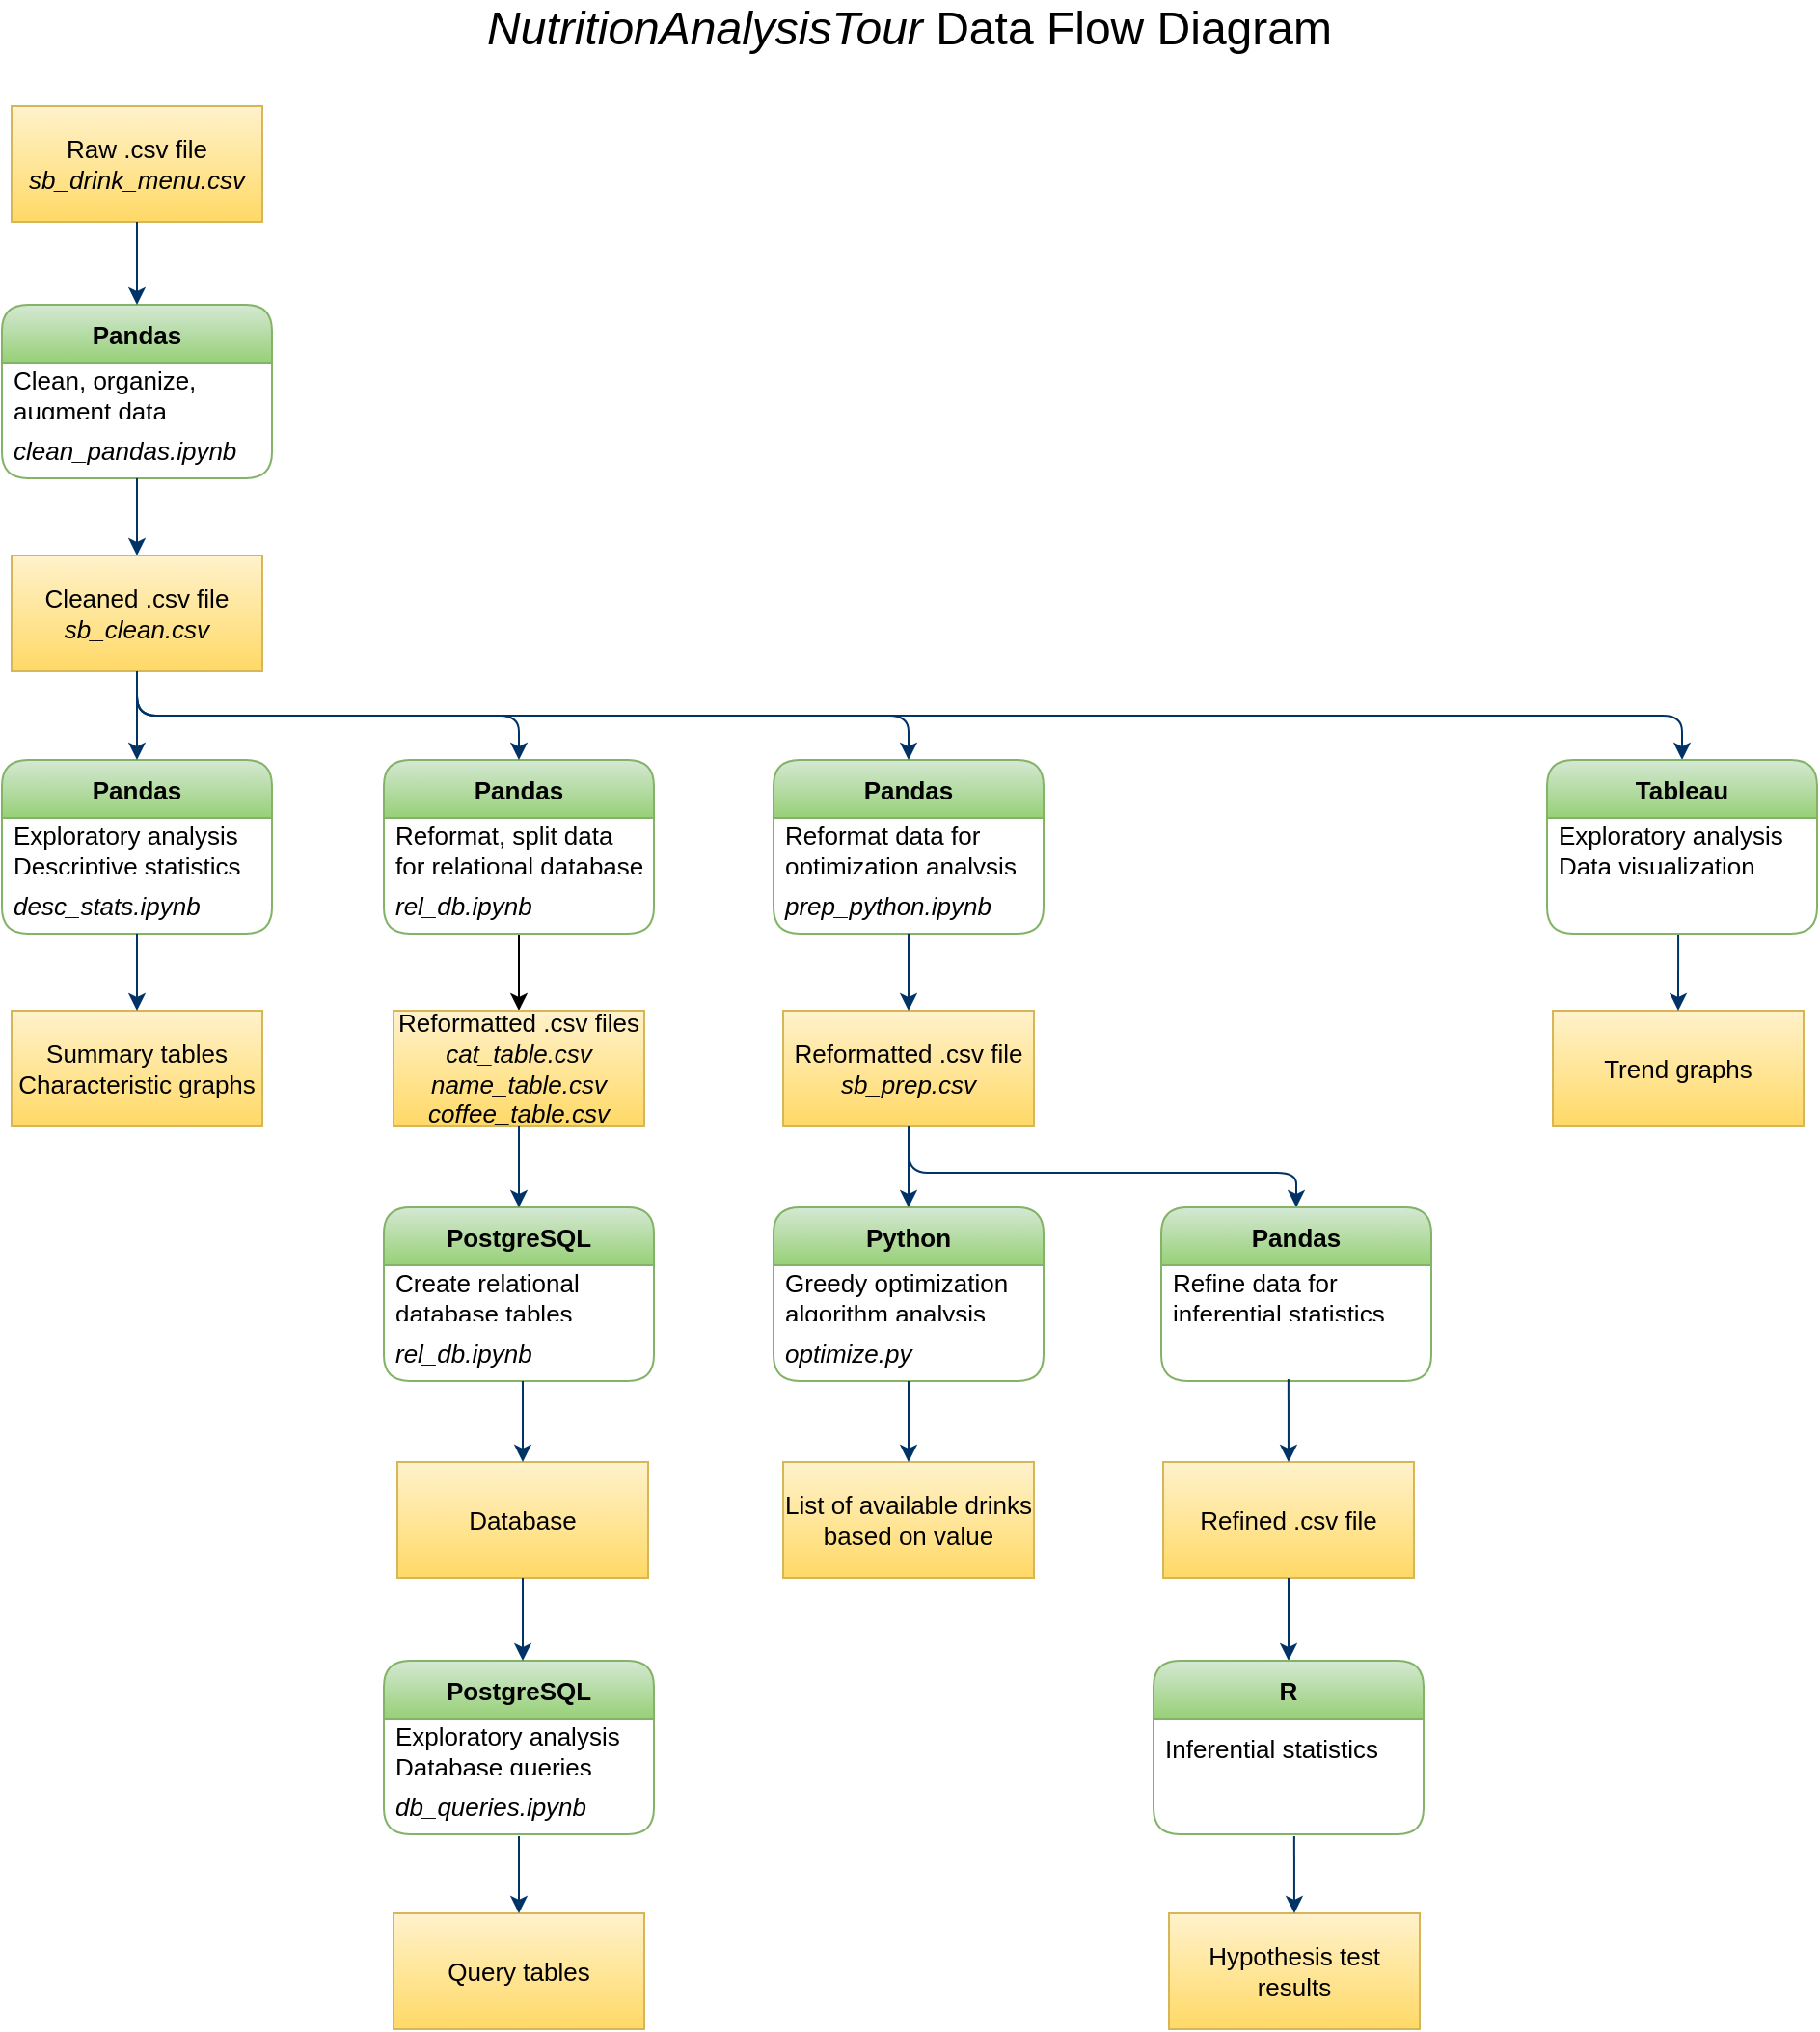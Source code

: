 <mxfile version="16.5.1" type="device"><diagram id="6a731a19-8d31-9384-78a2-239565b7b9f0" name="Page-1"><mxGraphModel dx="1088" dy="851" grid="0" gridSize="10" guides="1" tooltips="1" connect="1" arrows="1" fold="1" page="0" pageScale="1" pageWidth="1169" pageHeight="827" background="none" math="0" shadow="0"><root><mxCell id="0"/><mxCell id="1" parent="0"/><mxCell id="Or5nF12g7X_xzLK2KK7q-60" value="Pandas" style="swimlane;fontStyle=1;childLayout=stackLayout;horizontal=1;startSize=30;horizontalStack=0;resizeParent=1;resizeParentMax=0;resizeLast=0;collapsible=1;marginBottom=0;rounded=1;swimlaneLine=1;glass=0;sketch=0;fillColor=#d5e8d4;strokeColor=#82b366;gradientColor=#97d077;fontSize=13;" parent="1" vertex="1"><mxGeometry x="40" y="173" width="140" height="90" as="geometry"/></mxCell><mxCell id="Or5nF12g7X_xzLK2KK7q-61" value="Clean, organize, &#10;augment data" style="text;strokeColor=none;fillColor=none;align=left;verticalAlign=middle;spacingLeft=4;spacingRight=4;overflow=hidden;points=[[0,0.5],[1,0.5]];portConstraint=eastwest;rotatable=0;fontSize=13;" parent="Or5nF12g7X_xzLK2KK7q-60" vertex="1"><mxGeometry y="30" width="140" height="30" as="geometry"/></mxCell><mxCell id="Or5nF12g7X_xzLK2KK7q-62" value="clean_pandas.ipynb" style="text;strokeColor=none;fillColor=none;align=left;verticalAlign=middle;spacingLeft=4;spacingRight=4;overflow=hidden;points=[[0,0.5],[1,0.5]];portConstraint=eastwest;rotatable=0;fontStyle=2;fontSize=13;" parent="Or5nF12g7X_xzLK2KK7q-60" vertex="1"><mxGeometry y="60" width="140" height="30" as="geometry"/></mxCell><mxCell id="Or5nF12g7X_xzLK2KK7q-66" value="Raw .csv file&lt;br style=&quot;font-size: 13px;&quot;&gt;&lt;i style=&quot;font-size: 13px;&quot;&gt;sb_drink_menu.csv&lt;/i&gt;" style="rounded=0;whiteSpace=wrap;html=1;fontFamily=Helvetica;fontSize=13;align=center;strokeColor=#d6b656;fillColor=#fff2cc;gradientColor=#ffd966;" parent="1" vertex="1"><mxGeometry x="45" y="70" width="130" height="60" as="geometry"/></mxCell><mxCell id="Or5nF12g7X_xzLK2KK7q-67" value="" style="elbow=horizontal;fontStyle=1;strokeColor=#003366;strokeWidth=1;html=1;fontSize=13;exitX=0.5;exitY=1;exitDx=0;exitDy=0;entryX=0.5;entryY=0;entryDx=0;entryDy=0;" parent="1" source="Or5nF12g7X_xzLK2KK7q-66" target="Or5nF12g7X_xzLK2KK7q-60" edge="1"><mxGeometry x="-785" y="55" width="100" height="100" as="geometry"><mxPoint x="185" y="120" as="sourcePoint"/><mxPoint x="96.429" y="180" as="targetPoint"/></mxGeometry></mxCell><mxCell id="Or5nF12g7X_xzLK2KK7q-69" value="Pandas" style="swimlane;fontStyle=1;childLayout=stackLayout;horizontal=1;startSize=30;horizontalStack=0;resizeParent=1;resizeParentMax=0;resizeLast=0;collapsible=1;marginBottom=0;rounded=1;swimlaneLine=1;glass=0;sketch=0;fillColor=#d5e8d4;strokeColor=#82b366;gradientColor=#97d077;fontSize=13;" parent="1" vertex="1"><mxGeometry x="40" y="409" width="140" height="90" as="geometry"/></mxCell><mxCell id="Or5nF12g7X_xzLK2KK7q-70" value="Exploratory analysis&#10;Descriptive statistics" style="text;strokeColor=none;fillColor=none;align=left;verticalAlign=middle;spacingLeft=4;spacingRight=4;overflow=hidden;points=[[0,0.5],[1,0.5]];portConstraint=eastwest;rotatable=0;fontSize=13;" parent="Or5nF12g7X_xzLK2KK7q-69" vertex="1"><mxGeometry y="30" width="140" height="30" as="geometry"/></mxCell><mxCell id="Or5nF12g7X_xzLK2KK7q-71" value="desc_stats.ipynb" style="text;strokeColor=none;fillColor=none;align=left;verticalAlign=middle;spacingLeft=4;spacingRight=4;overflow=hidden;points=[[0,0.5],[1,0.5]];portConstraint=eastwest;rotatable=0;fontStyle=2;fontSize=13;" parent="Or5nF12g7X_xzLK2KK7q-69" vertex="1"><mxGeometry y="60" width="140" height="30" as="geometry"/></mxCell><mxCell id="ZaDNaHJFlnCiSKHPa7WQ-8" value="" style="edgeStyle=orthogonalEdgeStyle;rounded=0;orthogonalLoop=1;jettySize=auto;html=1;fontSize=13;" parent="1" source="Or5nF12g7X_xzLK2KK7q-72" target="Or5nF12g7X_xzLK2KK7q-89" edge="1"><mxGeometry relative="1" as="geometry"/></mxCell><mxCell id="Or5nF12g7X_xzLK2KK7q-72" value="Pandas" style="swimlane;fontStyle=1;childLayout=stackLayout;horizontal=1;startSize=30;horizontalStack=0;resizeParent=1;resizeParentMax=0;resizeLast=0;collapsible=1;marginBottom=0;rounded=1;swimlaneLine=1;glass=0;sketch=0;fillColor=#d5e8d4;gradientColor=#97d077;strokeColor=#82b366;fontSize=13;" parent="1" vertex="1"><mxGeometry x="238" y="409" width="140" height="90" as="geometry"/></mxCell><mxCell id="Or5nF12g7X_xzLK2KK7q-73" value="Reformat, split data &#10;for relational database" style="text;strokeColor=none;fillColor=none;align=left;verticalAlign=middle;spacingLeft=4;spacingRight=4;overflow=hidden;points=[[0,0.5],[1,0.5]];portConstraint=eastwest;rotatable=0;fontSize=13;" parent="Or5nF12g7X_xzLK2KK7q-72" vertex="1"><mxGeometry y="30" width="140" height="30" as="geometry"/></mxCell><mxCell id="Or5nF12g7X_xzLK2KK7q-74" value="rel_db.ipynb" style="text;strokeColor=none;fillColor=none;align=left;verticalAlign=middle;spacingLeft=4;spacingRight=4;overflow=hidden;points=[[0,0.5],[1,0.5]];portConstraint=eastwest;rotatable=0;fontStyle=2;fontSize=13;" parent="Or5nF12g7X_xzLK2KK7q-72" vertex="1"><mxGeometry y="60" width="140" height="30" as="geometry"/></mxCell><mxCell id="Or5nF12g7X_xzLK2KK7q-75" value="PostgreSQL" style="swimlane;fontStyle=1;childLayout=stackLayout;horizontal=1;startSize=30;horizontalStack=0;resizeParent=1;resizeParentMax=0;resizeLast=0;collapsible=1;marginBottom=0;rounded=1;swimlaneLine=1;glass=0;sketch=0;fillColor=#d5e8d4;gradientColor=#97d077;strokeColor=#82b366;fontSize=13;" parent="1" vertex="1"><mxGeometry x="238" y="641" width="140" height="90" as="geometry"/></mxCell><mxCell id="Or5nF12g7X_xzLK2KK7q-76" value="Create relational&#10;database tables" style="text;strokeColor=none;fillColor=none;align=left;verticalAlign=middle;spacingLeft=4;spacingRight=4;overflow=hidden;points=[[0,0.5],[1,0.5]];portConstraint=eastwest;rotatable=0;fontSize=13;" parent="Or5nF12g7X_xzLK2KK7q-75" vertex="1"><mxGeometry y="30" width="140" height="30" as="geometry"/></mxCell><mxCell id="Or5nF12g7X_xzLK2KK7q-77" value="rel_db.ipynb" style="text;strokeColor=none;fillColor=none;align=left;verticalAlign=middle;spacingLeft=4;spacingRight=4;overflow=hidden;points=[[0,0.5],[1,0.5]];portConstraint=eastwest;rotatable=0;fontStyle=2;fontSize=13;" parent="Or5nF12g7X_xzLK2KK7q-75" vertex="1"><mxGeometry y="60" width="140" height="30" as="geometry"/></mxCell><mxCell id="Or5nF12g7X_xzLK2KK7q-78" value="PostgreSQL" style="swimlane;fontStyle=1;childLayout=stackLayout;horizontal=1;startSize=30;horizontalStack=0;resizeParent=1;resizeParentMax=0;resizeLast=0;collapsible=1;marginBottom=0;rounded=1;swimlaneLine=1;glass=0;sketch=0;fillColor=#d5e8d4;gradientColor=#97d077;strokeColor=#82b366;fontSize=13;" parent="1" vertex="1"><mxGeometry x="238" y="876" width="140" height="90" as="geometry"/></mxCell><mxCell id="Or5nF12g7X_xzLK2KK7q-79" value="Exploratory analysis&#10;Database queries" style="text;strokeColor=none;fillColor=none;align=left;verticalAlign=middle;spacingLeft=4;spacingRight=4;overflow=hidden;points=[[0,0.5],[1,0.5]];portConstraint=eastwest;rotatable=0;fontSize=13;" parent="Or5nF12g7X_xzLK2KK7q-78" vertex="1"><mxGeometry y="30" width="140" height="30" as="geometry"/></mxCell><mxCell id="Or5nF12g7X_xzLK2KK7q-80" value="db_queries.ipynb" style="text;strokeColor=none;fillColor=none;align=left;verticalAlign=middle;spacingLeft=4;spacingRight=4;overflow=hidden;points=[[0,0.5],[1,0.5]];portConstraint=eastwest;rotatable=0;fontStyle=2;fontSize=13;" parent="Or5nF12g7X_xzLK2KK7q-78" vertex="1"><mxGeometry y="60" width="140" height="30" as="geometry"/></mxCell><mxCell id="Or5nF12g7X_xzLK2KK7q-81" value="Pandas" style="swimlane;fontStyle=1;childLayout=stackLayout;horizontal=1;startSize=30;horizontalStack=0;resizeParent=1;resizeParentMax=0;resizeLast=0;collapsible=1;marginBottom=0;rounded=1;swimlaneLine=1;glass=0;sketch=0;fillColor=#d5e8d4;gradientColor=#97d077;strokeColor=#82b366;fontSize=13;" parent="1" vertex="1"><mxGeometry x="440" y="409" width="140" height="90" as="geometry"/></mxCell><mxCell id="Or5nF12g7X_xzLK2KK7q-82" value="Reformat data for &#10;optimization analysis" style="text;strokeColor=none;fillColor=none;align=left;verticalAlign=middle;spacingLeft=4;spacingRight=4;overflow=hidden;points=[[0,0.5],[1,0.5]];portConstraint=eastwest;rotatable=0;fontSize=13;" parent="Or5nF12g7X_xzLK2KK7q-81" vertex="1"><mxGeometry y="30" width="140" height="30" as="geometry"/></mxCell><mxCell id="Or5nF12g7X_xzLK2KK7q-83" value="prep_python.ipynb" style="text;strokeColor=none;fillColor=none;align=left;verticalAlign=middle;spacingLeft=4;spacingRight=4;overflow=hidden;points=[[0,0.5],[1,0.5]];portConstraint=eastwest;rotatable=0;fontStyle=2;fontSize=13;" parent="Or5nF12g7X_xzLK2KK7q-81" vertex="1"><mxGeometry y="60" width="140" height="30" as="geometry"/></mxCell><mxCell id="Or5nF12g7X_xzLK2KK7q-84" value="Python" style="swimlane;fontStyle=1;childLayout=stackLayout;horizontal=1;startSize=30;horizontalStack=0;resizeParent=1;resizeParentMax=0;resizeLast=0;collapsible=1;marginBottom=0;rounded=1;swimlaneLine=1;glass=0;sketch=0;fillColor=#d5e8d4;gradientColor=#97d077;strokeColor=#82b366;fontSize=13;" parent="1" vertex="1"><mxGeometry x="440" y="641" width="140" height="90" as="geometry"/></mxCell><mxCell id="Or5nF12g7X_xzLK2KK7q-85" value="Greedy optimization &#10;algorithm analysis" style="text;strokeColor=none;fillColor=none;align=left;verticalAlign=middle;spacingLeft=4;spacingRight=4;overflow=hidden;points=[[0,0.5],[1,0.5]];portConstraint=eastwest;rotatable=0;fontSize=13;" parent="Or5nF12g7X_xzLK2KK7q-84" vertex="1"><mxGeometry y="30" width="140" height="30" as="geometry"/></mxCell><mxCell id="Or5nF12g7X_xzLK2KK7q-86" value="optimize.py" style="text;strokeColor=none;fillColor=none;align=left;verticalAlign=middle;spacingLeft=4;spacingRight=4;overflow=hidden;points=[[0,0.5],[1,0.5]];portConstraint=eastwest;rotatable=0;fontStyle=2;fontSize=13;" parent="Or5nF12g7X_xzLK2KK7q-84" vertex="1"><mxGeometry y="60" width="140" height="30" as="geometry"/></mxCell><mxCell id="Or5nF12g7X_xzLK2KK7q-87" value="Cleaned .csv file&lt;br style=&quot;font-size: 13px;&quot;&gt;&lt;i style=&quot;font-size: 13px;&quot;&gt;sb_clean.csv&lt;/i&gt;" style="rounded=0;whiteSpace=wrap;html=1;fontFamily=Helvetica;fontSize=13;align=center;strokeColor=#d6b656;fillColor=#fff2cc;gradientColor=#ffd966;" parent="1" vertex="1"><mxGeometry x="45" y="303" width="130" height="60" as="geometry"/></mxCell><mxCell id="Or5nF12g7X_xzLK2KK7q-89" value="Reformatted .csv files&lt;br style=&quot;font-size: 13px;&quot;&gt;&lt;i style=&quot;font-size: 13px;&quot;&gt;cat_table.csv&lt;br style=&quot;font-size: 13px;&quot;&gt;name_table.csv&lt;br style=&quot;font-size: 13px;&quot;&gt;coffee_table.csv&lt;/i&gt;" style="rounded=0;whiteSpace=wrap;html=1;fontFamily=Helvetica;fontSize=13;align=center;strokeColor=#d6b656;fillColor=#fff2cc;gradientColor=#ffd966;" parent="1" vertex="1"><mxGeometry x="243" y="539" width="130" height="60" as="geometry"/></mxCell><mxCell id="Or5nF12g7X_xzLK2KK7q-90" value="Reformatted .csv file&lt;br style=&quot;font-size: 13px;&quot;&gt;&lt;i style=&quot;font-size: 13px;&quot;&gt;sb_prep.csv&lt;/i&gt;" style="rounded=0;whiteSpace=wrap;html=1;fontFamily=Helvetica;fontSize=13;align=center;strokeColor=#d6b656;fillColor=#fff2cc;gradientColor=#ffd966;" parent="1" vertex="1"><mxGeometry x="445" y="539" width="130" height="60" as="geometry"/></mxCell><mxCell id="Or5nF12g7X_xzLK2KK7q-100" value="&lt;font style=&quot;font-size: 24px&quot;&gt;&lt;i&gt;NutritionAnalysisTour&lt;/i&gt; Data Flow Diagram&lt;/font&gt;" style="text;html=1;resizable=0;autosize=1;align=center;verticalAlign=middle;points=[];fillColor=none;strokeColor=none;rounded=0;glass=0;sketch=0;" parent="1" vertex="1"><mxGeometry x="285" y="20" width="450" height="20" as="geometry"/></mxCell><mxCell id="Or5nF12g7X_xzLK2KK7q-101" value="Database" style="rounded=0;whiteSpace=wrap;html=1;fontFamily=Helvetica;fontSize=13;align=center;strokeColor=#d6b656;fillColor=#fff2cc;gradientColor=#ffd966;" parent="1" vertex="1"><mxGeometry x="245" y="773" width="130" height="60" as="geometry"/></mxCell><mxCell id="ZaDNaHJFlnCiSKHPa7WQ-2" value="" style="edgeStyle=elbowEdgeStyle;elbow=horizontal;exitX=0.5;exitY=1;fontStyle=1;strokeColor=#003366;strokeWidth=1;html=1;exitDx=0;exitDy=0;exitPerimeter=0;entryX=0.5;entryY=0;entryDx=0;entryDy=0;fontSize=13;" parent="1" source="Or5nF12g7X_xzLK2KK7q-62" target="Or5nF12g7X_xzLK2KK7q-87" edge="1"><mxGeometry x="-695" y="58" width="100" height="100" as="geometry"><mxPoint x="120" y="143" as="sourcePoint"/><mxPoint x="120" y="183" as="targetPoint"/><Array as="points"/></mxGeometry></mxCell><mxCell id="ZaDNaHJFlnCiSKHPa7WQ-3" value="" style="edgeStyle=elbowEdgeStyle;elbow=horizontal;exitX=0.5;exitY=1;fontStyle=1;strokeColor=#003366;strokeWidth=1;html=1;exitDx=0;exitDy=0;entryX=0.5;entryY=0;entryDx=0;entryDy=0;fontSize=13;" parent="1" source="Or5nF12g7X_xzLK2KK7q-87" target="Or5nF12g7X_xzLK2KK7q-69" edge="1"><mxGeometry x="-685" y="68" width="100" height="100" as="geometry"><mxPoint x="120" y="273" as="sourcePoint"/><mxPoint x="120" y="313" as="targetPoint"/><Array as="points"/></mxGeometry></mxCell><mxCell id="ZaDNaHJFlnCiSKHPa7WQ-4" value="" style="edgeStyle=elbowEdgeStyle;elbow=vertical;exitX=0.5;exitY=1;fontStyle=1;strokeColor=#003366;strokeWidth=1;html=1;exitDx=0;exitDy=0;entryX=0.5;entryY=0;entryDx=0;entryDy=0;fontSize=13;" parent="1" source="Or5nF12g7X_xzLK2KK7q-87" target="Or5nF12g7X_xzLK2KK7q-72" edge="1"><mxGeometry x="-675" y="85" width="100" height="100" as="geometry"><mxPoint x="130" y="290" as="sourcePoint"/><mxPoint x="130" y="330" as="targetPoint"/></mxGeometry></mxCell><mxCell id="ZaDNaHJFlnCiSKHPa7WQ-5" value="" style="edgeStyle=elbowEdgeStyle;elbow=vertical;exitX=0.5;exitY=1;fontStyle=1;strokeColor=#003366;strokeWidth=1;html=1;exitDx=0;exitDy=0;entryX=0.5;entryY=0;entryDx=0;entryDy=0;fontSize=13;" parent="1" source="Or5nF12g7X_xzLK2KK7q-87" target="Or5nF12g7X_xzLK2KK7q-81" edge="1"><mxGeometry x="-665" y="95" width="100" height="100" as="geometry"><mxPoint x="140" y="300" as="sourcePoint"/><mxPoint x="140" y="340" as="targetPoint"/></mxGeometry></mxCell><mxCell id="ZaDNaHJFlnCiSKHPa7WQ-6" value="" style="edgeStyle=elbowEdgeStyle;elbow=vertical;exitX=0.5;exitY=1;fontStyle=1;strokeColor=#003366;strokeWidth=1;html=1;exitDx=0;exitDy=0;fontSize=13;entryX=0.5;entryY=0;entryDx=0;entryDy=0;" parent="1" source="Or5nF12g7X_xzLK2KK7q-87" target="eUJRAB31iFto7awvdYet-15" edge="1"><mxGeometry x="-655" y="105" width="100" height="100" as="geometry"><mxPoint x="150" y="310" as="sourcePoint"/><mxPoint x="949" y="414" as="targetPoint"/></mxGeometry></mxCell><mxCell id="ZaDNaHJFlnCiSKHPa7WQ-10" value="" style="edgeStyle=elbowEdgeStyle;elbow=horizontal;fontStyle=1;strokeColor=#003366;strokeWidth=1;html=1;entryX=0.5;entryY=0;entryDx=0;entryDy=0;fontSize=13;" parent="1" source="Or5nF12g7X_xzLK2KK7q-77" target="Or5nF12g7X_xzLK2KK7q-101" edge="1"><mxGeometry x="-657" y="123" width="100" height="100" as="geometry"><mxPoint x="228" y="738" as="sourcePoint"/><mxPoint x="138" y="462" as="targetPoint"/><Array as="points"/></mxGeometry></mxCell><mxCell id="ZaDNaHJFlnCiSKHPa7WQ-11" value="" style="edgeStyle=elbowEdgeStyle;elbow=horizontal;exitX=0.5;exitY=1;fontStyle=1;strokeColor=#003366;strokeWidth=1;html=1;exitDx=0;exitDy=0;fontSize=13;" parent="1" source="Or5nF12g7X_xzLK2KK7q-101" target="Or5nF12g7X_xzLK2KK7q-78" edge="1"><mxGeometry x="-647" y="146" width="100" height="100" as="geometry"><mxPoint x="148" y="441" as="sourcePoint"/><mxPoint x="148" y="485" as="targetPoint"/><Array as="points"/></mxGeometry></mxCell><mxCell id="ZaDNaHJFlnCiSKHPa7WQ-12" value="" style="edgeStyle=elbowEdgeStyle;elbow=horizontal;fontStyle=1;strokeColor=#003366;strokeWidth=1;html=1;fontSize=13;" parent="1" source="Or5nF12g7X_xzLK2KK7q-83" target="Or5nF12g7X_xzLK2KK7q-90" edge="1"><mxGeometry x="-645" y="121" width="100" height="100" as="geometry"><mxPoint x="150" y="416" as="sourcePoint"/><mxPoint x="150" y="460" as="targetPoint"/><Array as="points"/></mxGeometry></mxCell><mxCell id="ZaDNaHJFlnCiSKHPa7WQ-13" value="" style="edgeStyle=elbowEdgeStyle;elbow=horizontal;exitX=0.5;exitY=1;fontStyle=1;strokeColor=#003366;strokeWidth=1;html=1;exitDx=0;exitDy=0;fontSize=13;" parent="1" source="Or5nF12g7X_xzLK2KK7q-90" target="Or5nF12g7X_xzLK2KK7q-84" edge="1"><mxGeometry x="-635" y="131" width="100" height="100" as="geometry"><mxPoint x="160" y="426" as="sourcePoint"/><mxPoint x="160" y="470" as="targetPoint"/><Array as="points"/></mxGeometry></mxCell><mxCell id="ZaDNaHJFlnCiSKHPa7WQ-14" value="" style="edgeStyle=elbowEdgeStyle;elbow=vertical;fontStyle=1;strokeColor=#003366;strokeWidth=1;html=1;fontSize=13;entryX=0.5;entryY=0;entryDx=0;entryDy=0;" parent="1" source="Or5nF12g7X_xzLK2KK7q-90" target="eUJRAB31iFto7awvdYet-19" edge="1"><mxGeometry x="-615" y="153" width="100" height="100" as="geometry"><mxPoint x="180" y="448" as="sourcePoint"/><mxPoint x="730" y="653" as="targetPoint"/><Array as="points"><mxPoint x="612" y="623"/></Array></mxGeometry></mxCell><mxCell id="ZaDNaHJFlnCiSKHPa7WQ-15" value="Refined .csv file" style="rounded=0;whiteSpace=wrap;html=1;fontFamily=Helvetica;fontSize=13;align=center;strokeColor=#d6b656;fillColor=#fff2cc;gradientColor=#ffd966;" parent="1" vertex="1"><mxGeometry x="642" y="773" width="130" height="60" as="geometry"/></mxCell><mxCell id="ZaDNaHJFlnCiSKHPa7WQ-17" value="" style="edgeStyle=elbowEdgeStyle;elbow=horizontal;fontStyle=1;strokeColor=#003366;strokeWidth=1;html=1;entryX=0.5;entryY=0;entryDx=0;entryDy=0;exitX=0.5;exitY=1;exitDx=0;exitDy=0;fontSize=13;" parent="1" source="ZaDNaHJFlnCiSKHPa7WQ-15" target="eUJRAB31iFto7awvdYet-22" edge="1"><mxGeometry x="-657" y="247" width="100" height="100" as="geometry"><mxPoint x="308" y="855" as="sourcePoint"/><mxPoint x="708" y="864" as="targetPoint"/><Array as="points"/></mxGeometry></mxCell><mxCell id="eUJRAB31iFto7awvdYet-1" value="Summary tables&lt;br&gt;Characteristic graphs" style="rounded=0;whiteSpace=wrap;html=1;fontFamily=Helvetica;fontSize=13;align=center;strokeColor=#d6b656;fillColor=#fff2cc;gradientColor=#ffd966;" parent="1" vertex="1"><mxGeometry x="45" y="539" width="130" height="60" as="geometry"/></mxCell><mxCell id="eUJRAB31iFto7awvdYet-2" value="" style="elbow=horizontal;fontStyle=1;strokeColor=#003366;strokeWidth=1;html=1;fontSize=13;entryX=0.5;entryY=0;entryDx=0;entryDy=0;" parent="1" source="Or5nF12g7X_xzLK2KK7q-71" target="eUJRAB31iFto7awvdYet-1" edge="1"><mxGeometry x="-775" y="62" width="100" height="100" as="geometry"><mxPoint x="80" y="737" as="sourcePoint"/><mxPoint x="90" y="797" as="targetPoint"/></mxGeometry></mxCell><mxCell id="eUJRAB31iFto7awvdYet-3" value="Query tables" style="rounded=0;whiteSpace=wrap;html=1;fontFamily=Helvetica;fontSize=13;align=center;strokeColor=#d6b656;fillColor=#fff2cc;gradientColor=#ffd966;" parent="1" vertex="1"><mxGeometry x="243" y="1007" width="130" height="60" as="geometry"/></mxCell><mxCell id="eUJRAB31iFto7awvdYet-4" value="" style="elbow=horizontal;fontStyle=1;strokeColor=#003366;strokeWidth=1;html=1;fontSize=13;entryX=0.5;entryY=0;entryDx=0;entryDy=0;" parent="1" target="eUJRAB31iFto7awvdYet-3" edge="1"><mxGeometry x="-577" y="530" width="100" height="100" as="geometry"><mxPoint x="308" y="967" as="sourcePoint"/><mxPoint x="288" y="1265" as="targetPoint"/></mxGeometry></mxCell><mxCell id="eUJRAB31iFto7awvdYet-5" value="List of available drinks based on value" style="rounded=0;whiteSpace=wrap;html=1;fontFamily=Helvetica;fontSize=13;align=center;strokeColor=#d6b656;fillColor=#fff2cc;gradientColor=#ffd966;" parent="1" vertex="1"><mxGeometry x="445" y="773" width="130" height="60" as="geometry"/></mxCell><mxCell id="eUJRAB31iFto7awvdYet-6" value="" style="elbow=horizontal;fontStyle=1;strokeColor=#003366;strokeWidth=1;html=1;fontSize=13;entryX=0.5;entryY=0;entryDx=0;entryDy=0;" parent="1" source="Or5nF12g7X_xzLK2KK7q-86" target="eUJRAB31iFto7awvdYet-5" edge="1"><mxGeometry x="-375.5" y="288" width="100" height="100" as="geometry"><mxPoint x="509.5" y="725" as="sourcePoint"/><mxPoint x="489.5" y="1023" as="targetPoint"/></mxGeometry></mxCell><mxCell id="eUJRAB31iFto7awvdYet-7" value="Hypothesis test results" style="rounded=0;whiteSpace=wrap;html=1;fontFamily=Helvetica;fontSize=13;align=center;strokeColor=#d6b656;fillColor=#fff2cc;gradientColor=#ffd966;" parent="1" vertex="1"><mxGeometry x="645" y="1007" width="130" height="60" as="geometry"/></mxCell><mxCell id="eUJRAB31iFto7awvdYet-8" value="" style="elbow=horizontal;fontStyle=1;strokeColor=#003366;strokeWidth=1;html=1;fontSize=13;entryX=0.5;entryY=0;entryDx=0;entryDy=0;exitX=0.521;exitY=1.033;exitDx=0;exitDy=0;exitPerimeter=0;" parent="1" source="eUJRAB31iFto7awvdYet-24" target="eUJRAB31iFto7awvdYet-7" edge="1"><mxGeometry x="-175" y="496" width="100" height="100" as="geometry"><mxPoint x="730" y="940" as="sourcePoint"/><mxPoint x="690" y="1231" as="targetPoint"/></mxGeometry></mxCell><mxCell id="eUJRAB31iFto7awvdYet-9" value="Trend graphs" style="rounded=0;whiteSpace=wrap;html=1;fontFamily=Helvetica;fontSize=13;align=center;strokeColor=#d6b656;fillColor=#fff2cc;gradientColor=#ffd966;" parent="1" vertex="1"><mxGeometry x="844" y="539" width="130" height="60" as="geometry"/></mxCell><mxCell id="eUJRAB31iFto7awvdYet-10" value="" style="elbow=horizontal;fontStyle=1;strokeColor=#003366;strokeWidth=1;html=1;fontSize=13;entryX=0.5;entryY=0;entryDx=0;entryDy=0;exitX=0.486;exitY=1.033;exitDx=0;exitDy=0;exitPerimeter=0;" parent="1" source="eUJRAB31iFto7awvdYet-17" target="eUJRAB31iFto7awvdYet-9" edge="1"><mxGeometry x="16" y="54" width="100" height="100" as="geometry"><mxPoint x="901" y="470" as="sourcePoint"/><mxPoint x="881" y="789" as="targetPoint"/></mxGeometry></mxCell><mxCell id="eUJRAB31iFto7awvdYet-15" value="Tableau" style="swimlane;fontStyle=1;childLayout=stackLayout;horizontal=1;startSize=30;horizontalStack=0;resizeParent=1;resizeParentMax=0;resizeLast=0;collapsible=1;marginBottom=0;rounded=1;swimlaneLine=1;glass=0;sketch=0;fillColor=#d5e8d4;gradientColor=#97d077;strokeColor=#82b366;fontSize=13;" parent="1" vertex="1"><mxGeometry x="841" y="409" width="140" height="90" as="geometry"/></mxCell><mxCell id="eUJRAB31iFto7awvdYet-16" value="Exploratory analysis&#10;Data visualization" style="text;strokeColor=none;fillColor=none;align=left;verticalAlign=middle;spacingLeft=4;spacingRight=4;overflow=hidden;points=[[0,0.5],[1,0.5]];portConstraint=eastwest;rotatable=0;fontSize=13;" parent="eUJRAB31iFto7awvdYet-15" vertex="1"><mxGeometry y="30" width="140" height="30" as="geometry"/></mxCell><mxCell id="eUJRAB31iFto7awvdYet-17" value=" " style="text;strokeColor=none;fillColor=none;align=left;verticalAlign=middle;spacingLeft=4;spacingRight=4;overflow=hidden;points=[[0,0.5],[1,0.5]];portConstraint=eastwest;rotatable=0;fontStyle=2;fontSize=13;" parent="eUJRAB31iFto7awvdYet-15" vertex="1"><mxGeometry y="60" width="140" height="30" as="geometry"/></mxCell><mxCell id="eUJRAB31iFto7awvdYet-19" value="Pandas" style="swimlane;fontStyle=1;childLayout=stackLayout;horizontal=1;startSize=30;horizontalStack=0;resizeParent=1;resizeParentMax=0;resizeLast=0;collapsible=1;marginBottom=0;rounded=1;swimlaneLine=1;glass=0;sketch=0;fillColor=#d5e8d4;gradientColor=#97d077;strokeColor=#82b366;fontSize=13;" parent="1" vertex="1"><mxGeometry x="641" y="641" width="140" height="90" as="geometry"/></mxCell><mxCell id="eUJRAB31iFto7awvdYet-20" value="Refine data for &#10;inferential statistics" style="text;strokeColor=none;fillColor=none;align=left;verticalAlign=middle;spacingLeft=4;spacingRight=4;overflow=hidden;points=[[0,0.5],[1,0.5]];portConstraint=eastwest;rotatable=0;fontSize=13;" parent="eUJRAB31iFto7awvdYet-19" vertex="1"><mxGeometry y="30" width="140" height="30" as="geometry"/></mxCell><mxCell id="eUJRAB31iFto7awvdYet-21" value=" " style="text;strokeColor=none;fillColor=none;align=left;verticalAlign=middle;spacingLeft=4;spacingRight=4;overflow=hidden;points=[[0,0.5],[1,0.5]];portConstraint=eastwest;rotatable=0;fontStyle=2;fontSize=13;" parent="eUJRAB31iFto7awvdYet-19" vertex="1"><mxGeometry y="60" width="140" height="30" as="geometry"/></mxCell><mxCell id="eUJRAB31iFto7awvdYet-22" value="R" style="swimlane;fontStyle=1;childLayout=stackLayout;horizontal=1;startSize=30;horizontalStack=0;resizeParent=1;resizeParentMax=0;resizeLast=0;collapsible=1;marginBottom=0;rounded=1;swimlaneLine=1;glass=0;sketch=0;fillColor=#d5e8d4;gradientColor=#97d077;strokeColor=#82b366;fontSize=13;" parent="1" vertex="1"><mxGeometry x="637" y="876" width="140" height="90" as="geometry"/></mxCell><mxCell id="eUJRAB31iFto7awvdYet-23" value="Inferential statistics" style="text;strokeColor=none;fillColor=none;align=left;verticalAlign=middle;spacingLeft=4;spacingRight=4;overflow=hidden;points=[[0,0.5],[1,0.5]];portConstraint=eastwest;rotatable=0;fontSize=13;" parent="eUJRAB31iFto7awvdYet-22" vertex="1"><mxGeometry y="30" width="140" height="30" as="geometry"/></mxCell><mxCell id="eUJRAB31iFto7awvdYet-24" value=" " style="text;strokeColor=none;fillColor=none;align=left;verticalAlign=middle;spacingLeft=4;spacingRight=4;overflow=hidden;points=[[0,0.5],[1,0.5]];portConstraint=eastwest;rotatable=0;fontStyle=2;fontSize=13;" parent="eUJRAB31iFto7awvdYet-22" vertex="1"><mxGeometry y="60" width="140" height="30" as="geometry"/></mxCell><mxCell id="eUJRAB31iFto7awvdYet-25" value="" style="elbow=horizontal;fontStyle=1;strokeColor=#003366;strokeWidth=1;html=1;entryX=0.5;entryY=0;entryDx=0;entryDy=0;fontSize=13;exitX=0.471;exitY=0.967;exitDx=0;exitDy=0;exitPerimeter=0;" parent="1" source="eUJRAB31iFto7awvdYet-21" target="ZaDNaHJFlnCiSKHPa7WQ-15" edge="1"><mxGeometry x="-647" y="257" width="100" height="100" as="geometry"><mxPoint x="878" y="871" as="sourcePoint"/><mxPoint x="717" y="888" as="targetPoint"/></mxGeometry></mxCell><mxCell id="eUJRAB31iFto7awvdYet-27" value="" style="elbow=horizontal;fontStyle=1;strokeColor=#003366;strokeWidth=1;html=1;fontSize=13;exitX=0.5;exitY=1;exitDx=0;exitDy=0;" parent="1" source="Or5nF12g7X_xzLK2KK7q-89" target="Or5nF12g7X_xzLK2KK7q-75" edge="1"><mxGeometry x="-143" y="523" width="100" height="100" as="geometry"><mxPoint x="741.94" y="995.99" as="sourcePoint"/><mxPoint x="742" y="1044" as="targetPoint"/></mxGeometry></mxCell></root></mxGraphModel></diagram></mxfile>